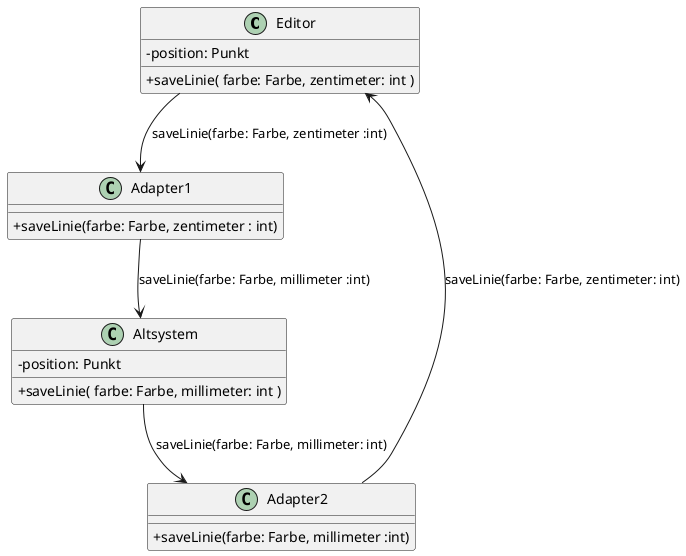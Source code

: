 @startuml
skinparam classAttributeIconSize 0
class Editor {
 -position: Punkt
+saveLinie( farbe: Farbe, zentimeter: int )
}
class Altsystem {
 -position: Punkt
 +saveLinie( farbe: Farbe, millimeter: int )
}
class Adapter1 {
 +saveLinie(farbe: Farbe, zentimeter : int)
}
class Adapter2 {
 +saveLinie(farbe: Farbe, millimeter :int)
}
Editor --> Adapter1 : saveLinie(farbe: Farbe, zentimeter :int)
Adapter1 --> Altsystem : saveLinie(farbe: Farbe, millimeter :int)
Altsystem --> Adapter2 : saveLinie(farbe: Farbe, millimeter: int)
Adapter2 --> Editor : saveLinie(farbe: Farbe, zentimeter: int)
@enduml
